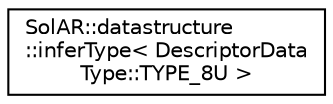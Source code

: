 digraph "Graphical Class Hierarchy"
{
 // LATEX_PDF_SIZE
  edge [fontname="Helvetica",fontsize="10",labelfontname="Helvetica",labelfontsize="10"];
  node [fontname="Helvetica",fontsize="10",shape=record];
  rankdir="LR";
  Node0 [label="SolAR::datastructure\l::inferType\< DescriptorData\lType::TYPE_8U \>",height=0.2,width=0.4,color="black", fillcolor="white", style="filled",URL="$struct_sol_a_r_1_1datastructure_1_1infer_type_3_01_descriptor_data_type_1_1_t_y_p_e__8_u_01_4.html",tooltip=" "];
}
